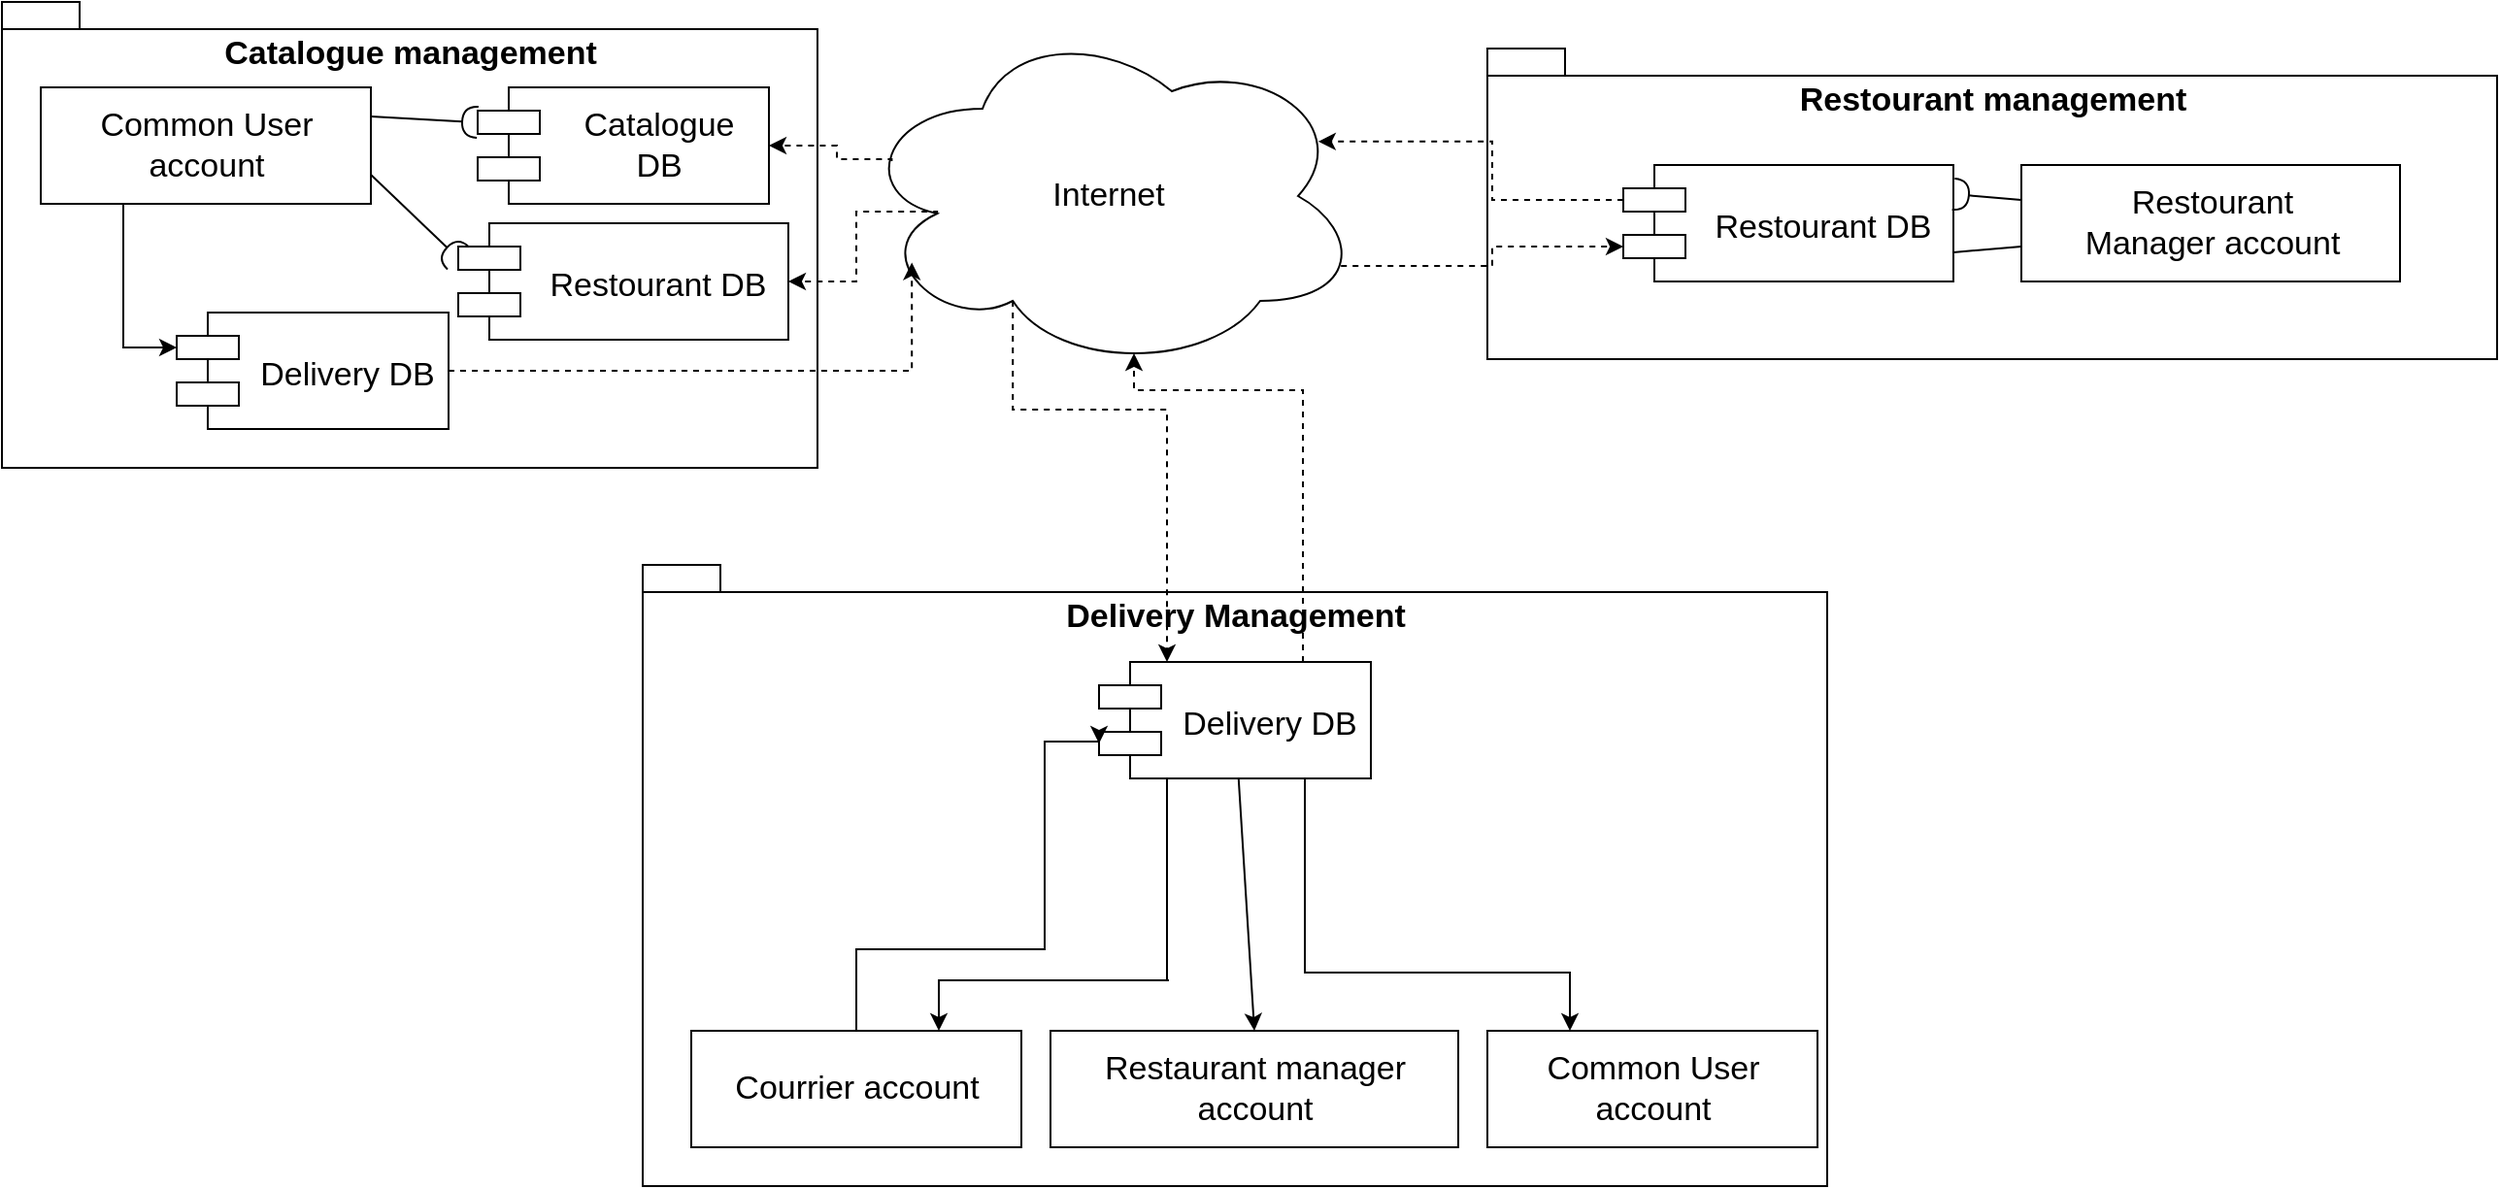 <mxfile version="12.1.0" type="github" pages="1"><diagram id="ZYY76r9H1AxPVsBLwlE4" name="Page-1"><mxGraphModel dx="1708" dy="886" grid="1" gridSize="10" guides="1" tooltips="1" connect="1" arrows="1" fold="1" page="1" pageScale="1" pageWidth="827" pageHeight="1169" math="0" shadow="0"><root><mxCell id="0"/><mxCell id="1" parent="0"/><mxCell id="qAQou5NWOYsSn2Qlnb8p-1" value="Internet" style="ellipse;shape=cloud;whiteSpace=wrap;html=1;horizontal=1;fontSize=17;align=center;" vertex="1" parent="1"><mxGeometry x="520" y="90" width="260" height="180" as="geometry"/></mxCell><mxCell id="qAQou5NWOYsSn2Qlnb8p-2" value="&lt;div&gt;Catalogue management&lt;/div&gt;" style="shape=folder;fontStyle=1;spacingTop=10;tabWidth=40;tabHeight=14;tabPosition=left;html=1;fontFamily=Helvetica;fontSize=17;fontColor=#000000;align=center;strokeColor=#000000;fillColor=#ffffff;verticalAlign=top;" vertex="1" parent="1"><mxGeometry x="80" y="80" width="420" height="240" as="geometry"/></mxCell><mxCell id="qAQou5NWOYsSn2Qlnb8p-3" style="edgeStyle=orthogonalEdgeStyle;rounded=0;jumpSize=0;orthogonalLoop=1;jettySize=auto;html=1;entryX=1;entryY=0.5;entryDx=0;entryDy=0;fontSize=17;dashed=1;exitX=0.07;exitY=0.4;exitDx=0;exitDy=0;exitPerimeter=0;align=center;" edge="1" parent="1" source="qAQou5NWOYsSn2Qlnb8p-1" target="qAQou5NWOYsSn2Qlnb8p-6"><mxGeometry relative="1" as="geometry"><Array as="points"><mxPoint x="510" y="161"/><mxPoint x="510" y="154"/></Array></mxGeometry></mxCell><mxCell id="qAQou5NWOYsSn2Qlnb8p-4" style="edgeStyle=orthogonalEdgeStyle;rounded=0;orthogonalLoop=1;jettySize=auto;html=1;exitX=0.25;exitY=1;exitDx=0;exitDy=0;entryX=0;entryY=0.3;entryDx=0;entryDy=0;align=center;" edge="1" parent="1" source="qAQou5NWOYsSn2Qlnb8p-5" target="qAQou5NWOYsSn2Qlnb8p-26"><mxGeometry relative="1" as="geometry"/></mxCell><mxCell id="qAQou5NWOYsSn2Qlnb8p-5" value="Common User&#xA;account" style="html=1;fontFamily=Helvetica;fontSize=17;fontColor=#000000;align=center;strokeColor=#000000;fillColor=#ffffff;" vertex="1" parent="1"><mxGeometry x="100" y="124" width="170" height="60" as="geometry"/></mxCell><mxCell id="qAQou5NWOYsSn2Qlnb8p-6" value="Catalogue&#xA;DB" style="shape=component;align=center;spacingLeft=36;fontFamily=Helvetica;fontSize=17;fontColor=#000000;strokeColor=#000000;fillColor=#ffffff;html=1;" vertex="1" parent="1"><mxGeometry x="325" y="124" width="150" height="60" as="geometry"/></mxCell><mxCell id="qAQou5NWOYsSn2Qlnb8p-7" value="Restourant management" style="shape=folder;fontStyle=1;spacingTop=10;tabWidth=40;tabHeight=14;tabPosition=left;html=1;fontSize=17;verticalAlign=top;align=center;" vertex="1" parent="1"><mxGeometry x="845" y="104" width="520" height="160" as="geometry"/></mxCell><mxCell id="qAQou5NWOYsSn2Qlnb8p-8" value="Restourant&#xA;Manager account" style="html=1;fontFamily=Helvetica;fontSize=17;fontColor=#000000;align=center;strokeColor=#000000;fillColor=#ffffff;" vertex="1" parent="1"><mxGeometry x="1120" y="164" width="195" height="60" as="geometry"/></mxCell><mxCell id="qAQou5NWOYsSn2Qlnb8p-9" value="Restourant DB" style="shape=component;align=center;spacingLeft=36;fontSize=17;" vertex="1" parent="1"><mxGeometry x="915" y="164" width="170" height="60" as="geometry"/></mxCell><mxCell id="qAQou5NWOYsSn2Qlnb8p-10" value="Delivery Management" style="shape=folder;fontStyle=1;spacingTop=10;tabWidth=40;tabHeight=14;tabPosition=left;html=1;fontSize=17;verticalAlign=top;align=center;" vertex="1" parent="1"><mxGeometry x="410" y="370" width="610" height="320" as="geometry"/></mxCell><mxCell id="qAQou5NWOYsSn2Qlnb8p-11" style="edgeStyle=orthogonalEdgeStyle;rounded=0;jumpSize=0;orthogonalLoop=1;jettySize=auto;html=1;fontSize=17;exitX=0.25;exitY=1;exitDx=0;exitDy=0;entryX=0.75;entryY=0;entryDx=0;entryDy=0;align=center;strokeColor=#000000;" edge="1" parent="1" source="qAQou5NWOYsSn2Qlnb8p-14" target="qAQou5NWOYsSn2Qlnb8p-12"><mxGeometry relative="1" as="geometry"><Array as="points"><mxPoint x="681" y="584"/><mxPoint x="568" y="584"/></Array></mxGeometry></mxCell><mxCell id="qAQou5NWOYsSn2Qlnb8p-12" value="Courrier account" style="html=1;fontFamily=Helvetica;fontSize=17;fontColor=#000000;align=center;strokeColor=#000000;fillColor=#ffffff;" vertex="1" parent="1"><mxGeometry x="435" y="610" width="170" height="60" as="geometry"/></mxCell><mxCell id="qAQou5NWOYsSn2Qlnb8p-13" value="Common User&lt;br&gt;account" style="html=1;fontFamily=Helvetica;fontSize=17;fontColor=#000000;align=center;strokeColor=#000000;fillColor=#ffffff;" vertex="1" parent="1"><mxGeometry x="845" y="610" width="170" height="60" as="geometry"/></mxCell><mxCell id="qAQou5NWOYsSn2Qlnb8p-14" value="Delivery DB" style="shape=component;align=center;spacingLeft=36;fontSize=17;" vertex="1" parent="1"><mxGeometry x="645" y="420" width="140" height="60" as="geometry"/></mxCell><mxCell id="qAQou5NWOYsSn2Qlnb8p-15" value="Restaurant manager&#xA;account" style="html=1;fontFamily=Helvetica;fontSize=17;fontColor=#000000;align=center;strokeColor=#000000;fillColor=#ffffff;" vertex="1" parent="1"><mxGeometry x="620" y="610" width="210" height="60" as="geometry"/></mxCell><mxCell id="qAQou5NWOYsSn2Qlnb8p-16" value="" style="rounded=0;orthogonalLoop=1;jettySize=auto;html=1;endArrow=halfCircle;endFill=0;endSize=6;strokeWidth=1;fontSize=17;exitX=1;exitY=0.25;exitDx=0;exitDy=0;entryX=0;entryY=0.3;entryDx=0;entryDy=0;align=center;" edge="1" parent="1" source="qAQou5NWOYsSn2Qlnb8p-5" target="qAQou5NWOYsSn2Qlnb8p-6"><mxGeometry relative="1" as="geometry"><mxPoint x="120" y="705" as="sourcePoint"/><mxPoint x="445" y="130" as="targetPoint"/><Array as="points"/></mxGeometry></mxCell><mxCell id="qAQou5NWOYsSn2Qlnb8p-17" value="" style="endArrow=classic;html=1;fontSize=17;rounded=0;align=center;entryX=0.5;entryY=0;entryDx=0;entryDy=0;" edge="1" parent="1" source="qAQou5NWOYsSn2Qlnb8p-14" target="qAQou5NWOYsSn2Qlnb8p-15"><mxGeometry width="50" height="50" relative="1" as="geometry"><mxPoint x="177.5" y="724.5" as="sourcePoint"/><mxPoint x="127.5" y="774.5" as="targetPoint"/></mxGeometry></mxCell><mxCell id="qAQou5NWOYsSn2Qlnb8p-18" value="" style="rounded=0;orthogonalLoop=1;jettySize=auto;html=1;endArrow=none;endFill=0;fontSize=17;exitX=0;exitY=0.7;exitDx=0;exitDy=0;entryX=1;entryY=0.75;entryDx=0;entryDy=0;align=center;" edge="1" parent="1" source="qAQou5NWOYsSn2Qlnb8p-8" target="qAQou5NWOYsSn2Qlnb8p-9"><mxGeometry relative="1" as="geometry"><mxPoint x="125" y="719" as="sourcePoint"/></mxGeometry></mxCell><mxCell id="qAQou5NWOYsSn2Qlnb8p-19" value="" style="rounded=0;orthogonalLoop=1;jettySize=auto;html=1;endArrow=halfCircle;endFill=0;endSize=6;strokeWidth=1;fontSize=17;exitX=0;exitY=0.3;exitDx=0;exitDy=0;entryX=1;entryY=0.25;entryDx=0;entryDy=0;align=center;" edge="1" parent="1" source="qAQou5NWOYsSn2Qlnb8p-8" target="qAQou5NWOYsSn2Qlnb8p-9"><mxGeometry relative="1" as="geometry"><mxPoint x="165" y="719" as="sourcePoint"/><mxPoint x="845" y="131" as="targetPoint"/></mxGeometry></mxCell><mxCell id="qAQou5NWOYsSn2Qlnb8p-20" style="edgeStyle=orthogonalEdgeStyle;rounded=0;jumpSize=0;orthogonalLoop=1;jettySize=auto;html=1;entryX=0.915;entryY=0.344;entryDx=0;entryDy=0;entryPerimeter=0;fontSize=17;dashed=1;exitX=0;exitY=0.3;exitDx=0;exitDy=0;align=center;" edge="1" parent="1" source="qAQou5NWOYsSn2Qlnb8p-9" target="qAQou5NWOYsSn2Qlnb8p-1"><mxGeometry relative="1" as="geometry"/></mxCell><mxCell id="qAQou5NWOYsSn2Qlnb8p-21" style="edgeStyle=orthogonalEdgeStyle;rounded=0;jumpSize=0;orthogonalLoop=1;jettySize=auto;html=1;dashed=1;fontSize=17;exitX=0.96;exitY=0.7;exitDx=0;exitDy=0;exitPerimeter=0;entryX=0;entryY=0.7;entryDx=0;entryDy=0;align=center;" edge="1" parent="1" source="qAQou5NWOYsSn2Qlnb8p-1" target="qAQou5NWOYsSn2Qlnb8p-9"><mxGeometry relative="1" as="geometry"/></mxCell><mxCell id="qAQou5NWOYsSn2Qlnb8p-22" style="edgeStyle=orthogonalEdgeStyle;rounded=0;jumpSize=0;orthogonalLoop=1;jettySize=auto;html=1;fontSize=17;exitX=0.75;exitY=1;exitDx=0;exitDy=0;entryX=0.25;entryY=0;entryDx=0;entryDy=0;align=center;" edge="1" parent="1" source="qAQou5NWOYsSn2Qlnb8p-14" target="qAQou5NWOYsSn2Qlnb8p-13"><mxGeometry relative="1" as="geometry"><Array as="points"><mxPoint x="751" y="580"/><mxPoint x="888" y="580"/></Array><mxPoint x="907.714" y="449.857" as="sourcePoint"/><mxPoint x="794.857" y="579.857" as="targetPoint"/></mxGeometry></mxCell><mxCell id="qAQou5NWOYsSn2Qlnb8p-23" style="edgeStyle=orthogonalEdgeStyle;rounded=0;jumpSize=0;orthogonalLoop=1;jettySize=auto;html=1;fontSize=17;dashed=1;exitX=0.31;exitY=0.8;exitDx=0;exitDy=0;entryX=0.25;entryY=0;entryDx=0;entryDy=0;exitPerimeter=0;align=center;" edge="1" parent="1" source="qAQou5NWOYsSn2Qlnb8p-1" target="qAQou5NWOYsSn2Qlnb8p-14"><mxGeometry relative="1" as="geometry"><mxPoint x="610" y="30.0" as="targetPoint"/><Array as="points"><mxPoint x="600" y="290"/><mxPoint x="680" y="290"/></Array><mxPoint x="610" y="122.714" as="sourcePoint"/></mxGeometry></mxCell><mxCell id="qAQou5NWOYsSn2Qlnb8p-24" style="edgeStyle=orthogonalEdgeStyle;rounded=0;jumpSize=0;orthogonalLoop=1;jettySize=auto;html=1;fontSize=17;dashed=1;exitX=0.75;exitY=0;exitDx=0;exitDy=0;entryX=0.55;entryY=0.95;entryDx=0;entryDy=0;entryPerimeter=0;align=center;" edge="1" parent="1" source="qAQou5NWOYsSn2Qlnb8p-14" target="qAQou5NWOYsSn2Qlnb8p-1"><mxGeometry relative="1" as="geometry"><mxPoint x="620" y="132.714" as="targetPoint"/><Array as="points"><mxPoint x="750" y="280"/><mxPoint x="663" y="280"/></Array><mxPoint x="620" y="40.0" as="sourcePoint"/></mxGeometry></mxCell><mxCell id="qAQou5NWOYsSn2Qlnb8p-25" style="edgeStyle=orthogonalEdgeStyle;rounded=0;orthogonalLoop=1;jettySize=auto;html=1;exitX=1;exitY=0.5;exitDx=0;exitDy=0;entryX=0.11;entryY=0.69;entryDx=0;entryDy=0;entryPerimeter=0;align=center;dashed=1;" edge="1" parent="1" source="qAQou5NWOYsSn2Qlnb8p-26" target="qAQou5NWOYsSn2Qlnb8p-1"><mxGeometry relative="1" as="geometry"><Array as="points"><mxPoint x="549" y="270"/></Array></mxGeometry></mxCell><mxCell id="qAQou5NWOYsSn2Qlnb8p-26" value="Delivery DB" style="shape=component;align=center;spacingLeft=36;fontSize=17;" vertex="1" parent="1"><mxGeometry x="170" y="240" width="140" height="60" as="geometry"/></mxCell><mxCell id="qAQou5NWOYsSn2Qlnb8p-27" style="edgeStyle=orthogonalEdgeStyle;rounded=0;orthogonalLoop=1;jettySize=auto;html=1;exitX=0.16;exitY=0.55;exitDx=0;exitDy=0;entryX=1;entryY=0.5;entryDx=0;entryDy=0;dashed=1;align=center;exitPerimeter=0;" edge="1" parent="1" source="qAQou5NWOYsSn2Qlnb8p-1" target="qAQou5NWOYsSn2Qlnb8p-28"><mxGeometry relative="1" as="geometry"><Array as="points"><mxPoint x="520" y="188"/><mxPoint x="520" y="224"/></Array></mxGeometry></mxCell><mxCell id="qAQou5NWOYsSn2Qlnb8p-28" value="Restourant DB" style="shape=component;align=center;spacingLeft=36;fontSize=17;" vertex="1" parent="1"><mxGeometry x="315" y="194" width="170" height="60" as="geometry"/></mxCell><mxCell id="qAQou5NWOYsSn2Qlnb8p-29" value="" style="rounded=0;orthogonalLoop=1;jettySize=auto;html=1;endArrow=halfCircle;endFill=0;endSize=6;strokeWidth=1;fontSize=17;exitX=1;exitY=0.75;exitDx=0;exitDy=0;entryX=0;entryY=0.3;entryDx=0;entryDy=0;align=center;" edge="1" parent="1" source="qAQou5NWOYsSn2Qlnb8p-5" target="qAQou5NWOYsSn2Qlnb8p-28"><mxGeometry relative="1" as="geometry"><mxPoint x="280" y="149" as="sourcePoint"/><mxPoint x="335" y="152.0" as="targetPoint"/><Array as="points"/></mxGeometry></mxCell><mxCell id="qAQou5NWOYsSn2Qlnb8p-30" style="edgeStyle=orthogonalEdgeStyle;rounded=0;jumpSize=0;orthogonalLoop=1;jettySize=auto;html=1;fontSize=17;exitX=0.5;exitY=0;exitDx=0;exitDy=0;entryX=0;entryY=0.7;entryDx=0;entryDy=0;align=center;strokeColor=#000000;" edge="1" parent="1" source="qAQou5NWOYsSn2Qlnb8p-12" target="qAQou5NWOYsSn2Qlnb8p-14"><mxGeometry relative="1" as="geometry"><Array as="points"><mxPoint x="520" y="568"/><mxPoint x="617" y="568"/><mxPoint x="617" y="461"/></Array><mxPoint x="499.857" y="594.857" as="sourcePoint"/><mxPoint x="617.0" y="464.857" as="targetPoint"/></mxGeometry></mxCell></root></mxGraphModel></diagram></mxfile>
